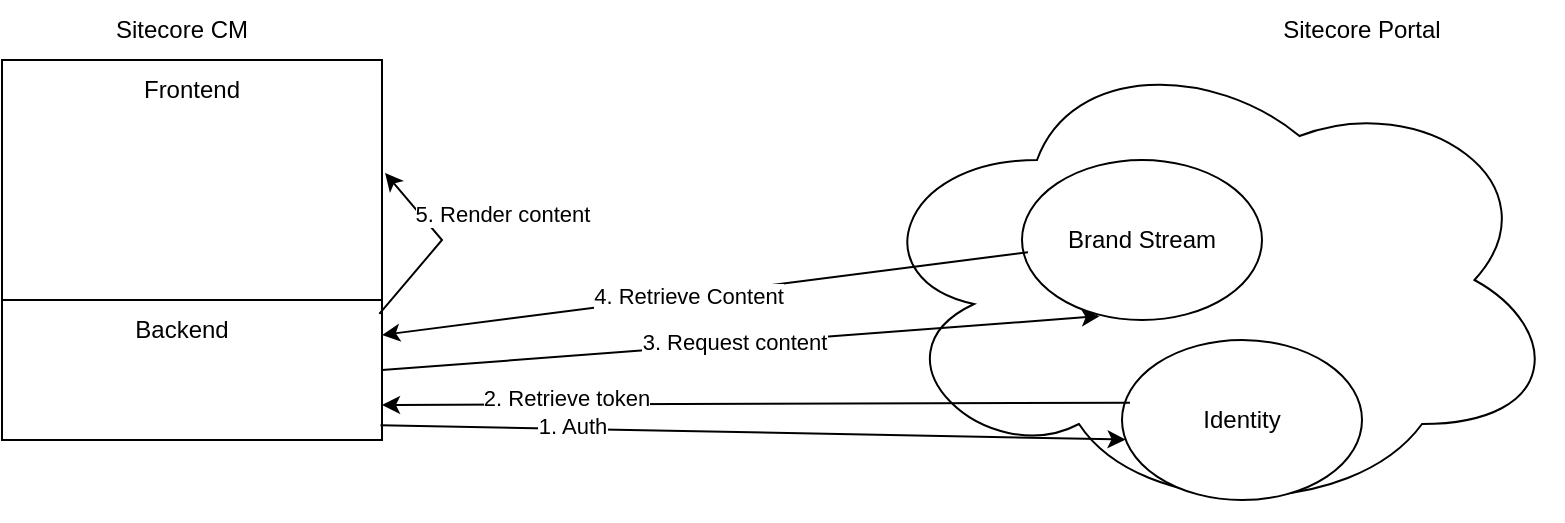 <mxfile version="24.9.1">
  <diagram name="Page-1" id="6zj4R1OkDG_1Wtw9IMLS">
    <mxGraphModel dx="1185" dy="651" grid="1" gridSize="10" guides="1" tooltips="1" connect="1" arrows="1" fold="1" page="1" pageScale="1" pageWidth="850" pageHeight="1100" math="0" shadow="0">
      <root>
        <mxCell id="0" />
        <mxCell id="1" parent="0" />
        <mxCell id="bFEyqsus9BjQhSnwRUdm-1" value="" style="ellipse;shape=cloud;whiteSpace=wrap;html=1;" vertex="1" parent="1">
          <mxGeometry x="460" y="70" width="350" height="240" as="geometry" />
        </mxCell>
        <mxCell id="bFEyqsus9BjQhSnwRUdm-2" value="" style="whiteSpace=wrap;html=1;aspect=fixed;" vertex="1" parent="1">
          <mxGeometry x="30" y="80" width="190" height="190" as="geometry" />
        </mxCell>
        <mxCell id="bFEyqsus9BjQhSnwRUdm-3" value="Sitecore Portal" style="text;html=1;align=center;verticalAlign=middle;whiteSpace=wrap;rounded=0;" vertex="1" parent="1">
          <mxGeometry x="645" y="50" width="130" height="30" as="geometry" />
        </mxCell>
        <mxCell id="bFEyqsus9BjQhSnwRUdm-4" value="Sitecore CM" style="text;html=1;align=center;verticalAlign=middle;whiteSpace=wrap;rounded=0;" vertex="1" parent="1">
          <mxGeometry x="75" y="50" width="90" height="30" as="geometry" />
        </mxCell>
        <mxCell id="bFEyqsus9BjQhSnwRUdm-5" value="Brand Stream" style="ellipse;whiteSpace=wrap;html=1;" vertex="1" parent="1">
          <mxGeometry x="540" y="130" width="120" height="80" as="geometry" />
        </mxCell>
        <mxCell id="bFEyqsus9BjQhSnwRUdm-6" value="" style="rounded=0;whiteSpace=wrap;html=1;" vertex="1" parent="1">
          <mxGeometry x="30" y="200" width="190" height="70" as="geometry" />
        </mxCell>
        <mxCell id="bFEyqsus9BjQhSnwRUdm-7" value="Backend" style="text;html=1;align=center;verticalAlign=middle;whiteSpace=wrap;rounded=0;" vertex="1" parent="1">
          <mxGeometry x="90" y="200" width="60" height="30" as="geometry" />
        </mxCell>
        <mxCell id="bFEyqsus9BjQhSnwRUdm-8" value="Frontend" style="text;html=1;align=center;verticalAlign=middle;whiteSpace=wrap;rounded=0;" vertex="1" parent="1">
          <mxGeometry x="95" y="80" width="60" height="30" as="geometry" />
        </mxCell>
        <mxCell id="bFEyqsus9BjQhSnwRUdm-9" value="Identity" style="ellipse;whiteSpace=wrap;html=1;" vertex="1" parent="1">
          <mxGeometry x="590" y="220" width="120" height="80" as="geometry" />
        </mxCell>
        <mxCell id="bFEyqsus9BjQhSnwRUdm-10" value="" style="endArrow=classic;html=1;rounded=0;exitX=0.996;exitY=0.895;exitDx=0;exitDy=0;entryX=0.015;entryY=0.622;entryDx=0;entryDy=0;exitPerimeter=0;entryPerimeter=0;" edge="1" parent="1" source="bFEyqsus9BjQhSnwRUdm-6" target="bFEyqsus9BjQhSnwRUdm-9">
          <mxGeometry width="50" height="50" relative="1" as="geometry">
            <mxPoint x="270" y="230" as="sourcePoint" />
            <mxPoint x="320" y="180" as="targetPoint" />
          </mxGeometry>
        </mxCell>
        <mxCell id="bFEyqsus9BjQhSnwRUdm-12" value="1. Auth" style="edgeLabel;html=1;align=center;verticalAlign=middle;resizable=0;points=[];" vertex="1" connectable="0" parent="bFEyqsus9BjQhSnwRUdm-10">
          <mxGeometry x="-0.488" y="2" relative="1" as="geometry">
            <mxPoint as="offset" />
          </mxGeometry>
        </mxCell>
        <mxCell id="bFEyqsus9BjQhSnwRUdm-11" value="" style="endArrow=classic;html=1;rounded=0;exitX=0.033;exitY=0.392;exitDx=0;exitDy=0;exitPerimeter=0;entryX=1;entryY=0.75;entryDx=0;entryDy=0;" edge="1" parent="1" source="bFEyqsus9BjQhSnwRUdm-9" target="bFEyqsus9BjQhSnwRUdm-6">
          <mxGeometry width="50" height="50" relative="1" as="geometry">
            <mxPoint x="380" y="230" as="sourcePoint" />
            <mxPoint x="430" y="180" as="targetPoint" />
          </mxGeometry>
        </mxCell>
        <mxCell id="bFEyqsus9BjQhSnwRUdm-13" value="2. Retrieve token" style="edgeLabel;html=1;align=center;verticalAlign=middle;resizable=0;points=[];" vertex="1" connectable="0" parent="bFEyqsus9BjQhSnwRUdm-11">
          <mxGeometry x="0.511" y="-3" relative="1" as="geometry">
            <mxPoint as="offset" />
          </mxGeometry>
        </mxCell>
        <mxCell id="bFEyqsus9BjQhSnwRUdm-14" value="" style="endArrow=classic;html=1;rounded=0;exitX=1;exitY=0.5;exitDx=0;exitDy=0;entryX=0.323;entryY=0.976;entryDx=0;entryDy=0;entryPerimeter=0;" edge="1" parent="1" source="bFEyqsus9BjQhSnwRUdm-6" target="bFEyqsus9BjQhSnwRUdm-5">
          <mxGeometry width="50" height="50" relative="1" as="geometry">
            <mxPoint x="250" y="230" as="sourcePoint" />
            <mxPoint x="300" y="180" as="targetPoint" />
          </mxGeometry>
        </mxCell>
        <mxCell id="bFEyqsus9BjQhSnwRUdm-15" value="3. Request content" style="edgeLabel;html=1;align=center;verticalAlign=middle;resizable=0;points=[];" vertex="1" connectable="0" parent="bFEyqsus9BjQhSnwRUdm-14">
          <mxGeometry x="-0.021" y="1" relative="1" as="geometry">
            <mxPoint as="offset" />
          </mxGeometry>
        </mxCell>
        <mxCell id="bFEyqsus9BjQhSnwRUdm-16" value="" style="endArrow=classic;html=1;rounded=0;entryX=1;entryY=0.25;entryDx=0;entryDy=0;exitX=0.025;exitY=0.576;exitDx=0;exitDy=0;exitPerimeter=0;" edge="1" parent="1" source="bFEyqsus9BjQhSnwRUdm-5" target="bFEyqsus9BjQhSnwRUdm-6">
          <mxGeometry width="50" height="50" relative="1" as="geometry">
            <mxPoint x="380" y="310" as="sourcePoint" />
            <mxPoint x="430" y="260" as="targetPoint" />
          </mxGeometry>
        </mxCell>
        <mxCell id="bFEyqsus9BjQhSnwRUdm-17" value="4. Retrieve Content" style="edgeLabel;html=1;align=center;verticalAlign=middle;resizable=0;points=[];" vertex="1" connectable="0" parent="bFEyqsus9BjQhSnwRUdm-16">
          <mxGeometry x="0.054" relative="1" as="geometry">
            <mxPoint as="offset" />
          </mxGeometry>
        </mxCell>
        <mxCell id="bFEyqsus9BjQhSnwRUdm-18" value="" style="endArrow=classic;html=1;rounded=0;exitX=0.993;exitY=0.099;exitDx=0;exitDy=0;entryX=1.008;entryY=0.297;entryDx=0;entryDy=0;exitPerimeter=0;entryPerimeter=0;" edge="1" parent="1" source="bFEyqsus9BjQhSnwRUdm-6" target="bFEyqsus9BjQhSnwRUdm-2">
          <mxGeometry width="50" height="50" relative="1" as="geometry">
            <mxPoint x="380" y="310" as="sourcePoint" />
            <mxPoint x="10" y="190" as="targetPoint" />
            <Array as="points">
              <mxPoint x="250" y="170" />
            </Array>
          </mxGeometry>
        </mxCell>
        <mxCell id="bFEyqsus9BjQhSnwRUdm-19" value="5. Render content" style="edgeLabel;html=1;align=center;verticalAlign=middle;resizable=0;points=[];" vertex="1" connectable="0" parent="bFEyqsus9BjQhSnwRUdm-18">
          <mxGeometry x="0.421" relative="1" as="geometry">
            <mxPoint x="41" as="offset" />
          </mxGeometry>
        </mxCell>
      </root>
    </mxGraphModel>
  </diagram>
</mxfile>
